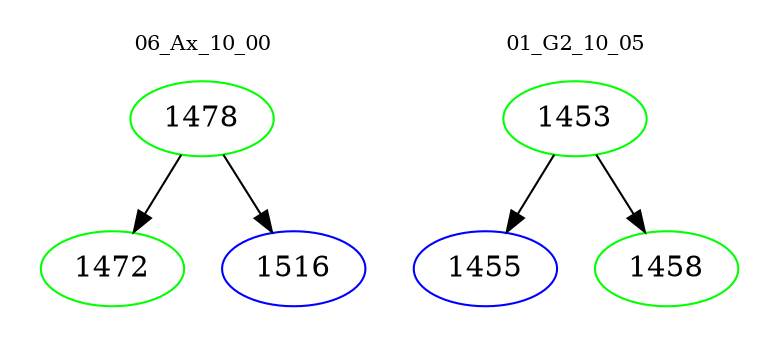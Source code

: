 digraph{
subgraph cluster_0 {
color = white
label = "06_Ax_10_00";
fontsize=10;
T0_1478 [label="1478", color="green"]
T0_1478 -> T0_1472 [color="black"]
T0_1472 [label="1472", color="green"]
T0_1478 -> T0_1516 [color="black"]
T0_1516 [label="1516", color="blue"]
}
subgraph cluster_1 {
color = white
label = "01_G2_10_05";
fontsize=10;
T1_1453 [label="1453", color="green"]
T1_1453 -> T1_1455 [color="black"]
T1_1455 [label="1455", color="blue"]
T1_1453 -> T1_1458 [color="black"]
T1_1458 [label="1458", color="green"]
}
}
